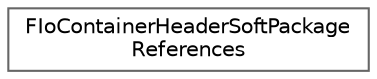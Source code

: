 digraph "Graphical Class Hierarchy"
{
 // INTERACTIVE_SVG=YES
 // LATEX_PDF_SIZE
  bgcolor="transparent";
  edge [fontname=Helvetica,fontsize=10,labelfontname=Helvetica,labelfontsize=10];
  node [fontname=Helvetica,fontsize=10,shape=box,height=0.2,width=0.4];
  rankdir="LR";
  Node0 [id="Node000000",label="FIoContainerHeaderSoftPackage\lReferences",height=0.2,width=0.4,color="grey40", fillcolor="white", style="filled",URL="$dc/da7/structFIoContainerHeaderSoftPackageReferences.html",tooltip=" "];
}
